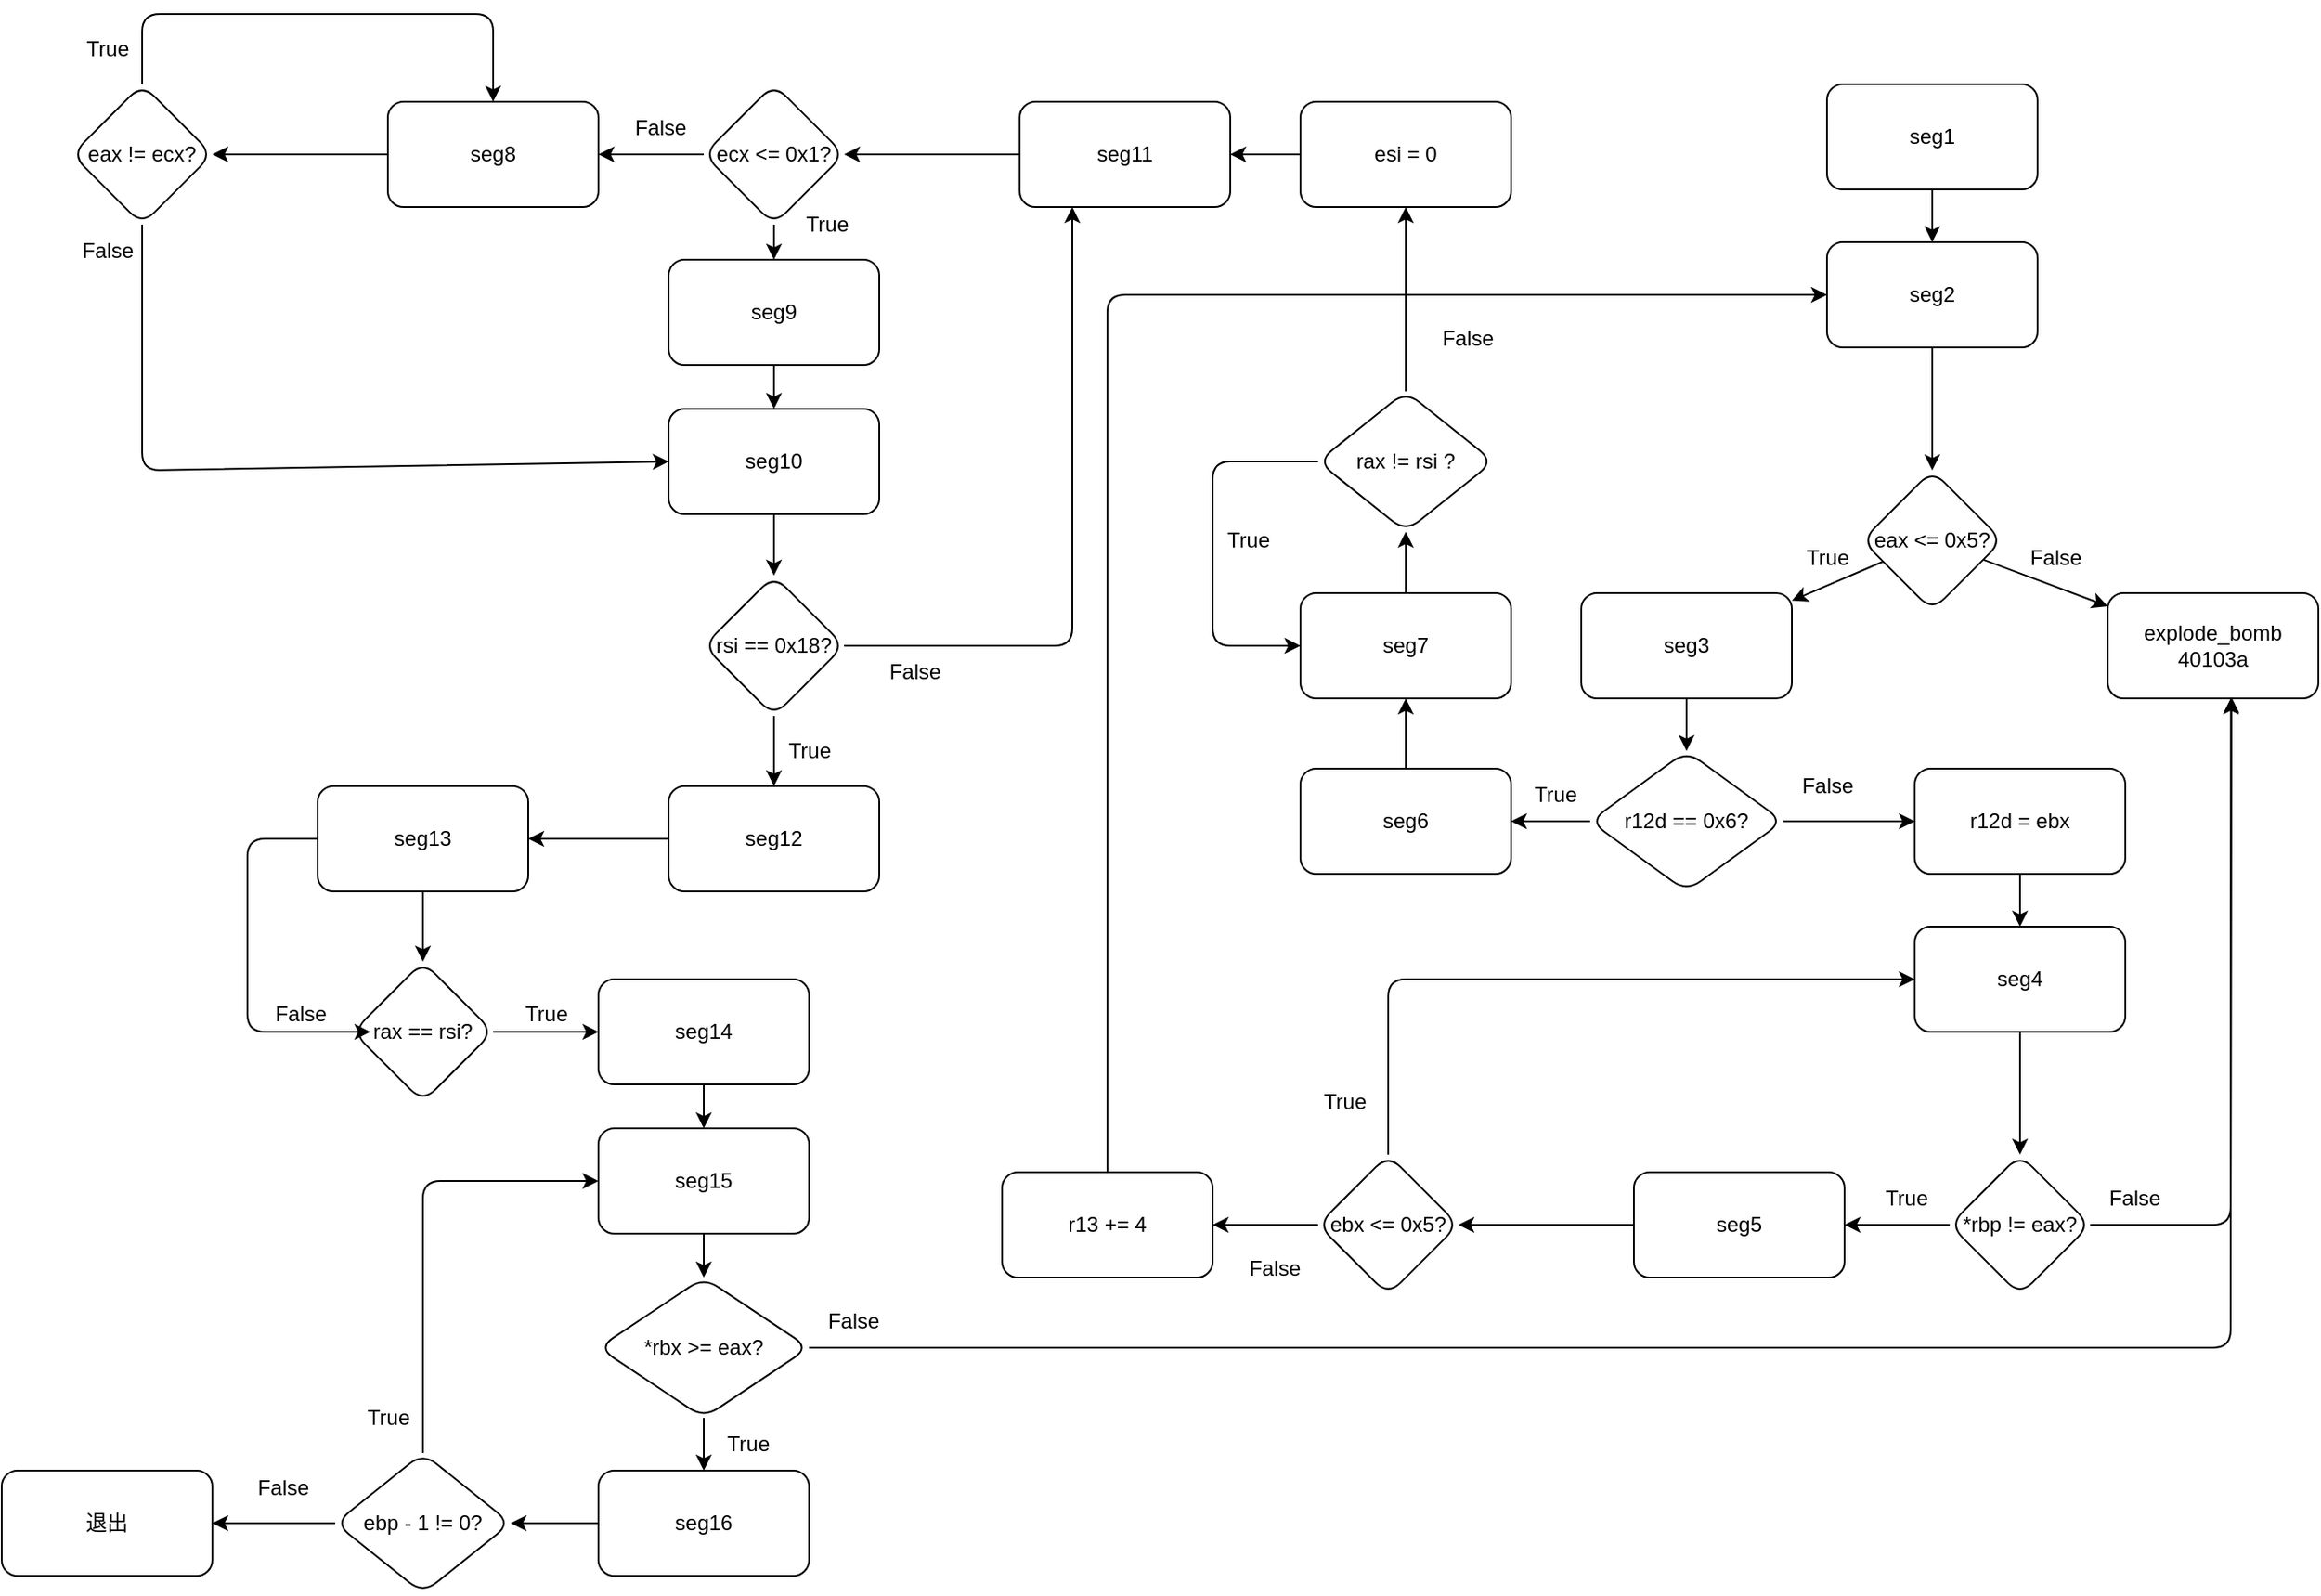 <mxfile>
    <diagram id="3kS4HnqYn3zWJxVb5Pui" name="Page-1">
        <mxGraphModel dx="2198" dy="571" grid="1" gridSize="10" guides="1" tooltips="1" connect="1" arrows="1" fold="1" page="1" pageScale="1" pageWidth="850" pageHeight="1100" math="0" shadow="0">
            <root>
                <mxCell id="0"/>
                <mxCell id="1" parent="0"/>
                <mxCell id="5" value="" style="edgeStyle=none;html=1;" parent="1" source="2" target="4" edge="1">
                    <mxGeometry relative="1" as="geometry"/>
                </mxCell>
                <mxCell id="2" value="seg1" style="rounded=1;whiteSpace=wrap;html=1;" parent="1" vertex="1">
                    <mxGeometry x="170" y="70" width="120" height="60" as="geometry"/>
                </mxCell>
                <mxCell id="7" value="" style="edgeStyle=none;html=1;" parent="1" source="4" target="6" edge="1">
                    <mxGeometry relative="1" as="geometry"/>
                </mxCell>
                <mxCell id="4" value="seg2" style="whiteSpace=wrap;html=1;rounded=1;" parent="1" vertex="1">
                    <mxGeometry x="170" y="160" width="120" height="60" as="geometry"/>
                </mxCell>
                <mxCell id="9" value="" style="edgeStyle=none;html=1;" parent="1" source="6" target="8" edge="1">
                    <mxGeometry relative="1" as="geometry"/>
                </mxCell>
                <mxCell id="12" value="" style="edgeStyle=none;html=1;" parent="1" source="6" target="11" edge="1">
                    <mxGeometry relative="1" as="geometry"/>
                </mxCell>
                <mxCell id="6" value="eax &amp;lt;= 0x5?" style="rhombus;whiteSpace=wrap;html=1;rounded=1;" parent="1" vertex="1">
                    <mxGeometry x="190" y="290" width="80" height="80" as="geometry"/>
                </mxCell>
                <mxCell id="15" value="" style="edgeStyle=none;html=1;" parent="1" source="8" target="14" edge="1">
                    <mxGeometry relative="1" as="geometry"/>
                </mxCell>
                <mxCell id="8" value="seg3" style="whiteSpace=wrap;html=1;rounded=1;" parent="1" vertex="1">
                    <mxGeometry x="30" y="360" width="120" height="60" as="geometry"/>
                </mxCell>
                <mxCell id="10" value="True" style="text;html=1;align=center;verticalAlign=middle;resizable=0;points=[];autosize=1;strokeColor=none;fillColor=none;" parent="1" vertex="1">
                    <mxGeometry x="145" y="325" width="50" height="30" as="geometry"/>
                </mxCell>
                <mxCell id="11" value="explode_bomb&lt;br&gt;40103a" style="whiteSpace=wrap;html=1;rounded=1;" parent="1" vertex="1">
                    <mxGeometry x="330" y="360" width="120" height="60" as="geometry"/>
                </mxCell>
                <mxCell id="13" value="False" style="text;html=1;align=center;verticalAlign=middle;resizable=0;points=[];autosize=1;strokeColor=none;fillColor=none;" parent="1" vertex="1">
                    <mxGeometry x="275" y="325" width="50" height="30" as="geometry"/>
                </mxCell>
                <mxCell id="17" value="" style="edgeStyle=none;html=1;" parent="1" source="14" target="16" edge="1">
                    <mxGeometry relative="1" as="geometry"/>
                </mxCell>
                <mxCell id="20" value="" style="edgeStyle=none;html=1;" parent="1" source="14" target="19" edge="1">
                    <mxGeometry relative="1" as="geometry"/>
                </mxCell>
                <mxCell id="14" value="r12d == 0x6?" style="rhombus;whiteSpace=wrap;html=1;rounded=1;" parent="1" vertex="1">
                    <mxGeometry x="35" y="450" width="110" height="80" as="geometry"/>
                </mxCell>
                <mxCell id="42" value="" style="edgeStyle=none;html=1;" parent="1" source="16" target="41" edge="1">
                    <mxGeometry relative="1" as="geometry"/>
                </mxCell>
                <mxCell id="16" value="seg6" style="whiteSpace=wrap;html=1;rounded=1;" parent="1" vertex="1">
                    <mxGeometry x="-130" y="460" width="120" height="60" as="geometry"/>
                </mxCell>
                <mxCell id="18" value="True" style="text;html=1;align=center;verticalAlign=middle;resizable=0;points=[];autosize=1;strokeColor=none;fillColor=none;" parent="1" vertex="1">
                    <mxGeometry x="-10" y="460" width="50" height="30" as="geometry"/>
                </mxCell>
                <mxCell id="23" value="" style="edgeStyle=none;html=1;" parent="1" source="19" target="22" edge="1">
                    <mxGeometry relative="1" as="geometry"/>
                </mxCell>
                <mxCell id="19" value="r12d = ebx" style="whiteSpace=wrap;html=1;rounded=1;" parent="1" vertex="1">
                    <mxGeometry x="220" y="460" width="120" height="60" as="geometry"/>
                </mxCell>
                <mxCell id="21" value="False" style="text;html=1;align=center;verticalAlign=middle;resizable=0;points=[];autosize=1;strokeColor=none;fillColor=none;" parent="1" vertex="1">
                    <mxGeometry x="145" y="455" width="50" height="30" as="geometry"/>
                </mxCell>
                <mxCell id="25" value="" style="edgeStyle=none;html=1;" parent="1" source="22" target="24" edge="1">
                    <mxGeometry relative="1" as="geometry"/>
                </mxCell>
                <mxCell id="22" value="seg4" style="whiteSpace=wrap;html=1;rounded=1;" parent="1" vertex="1">
                    <mxGeometry x="220" y="550" width="120" height="60" as="geometry"/>
                </mxCell>
                <mxCell id="27" value="" style="edgeStyle=none;html=1;" parent="1" source="24" target="26" edge="1">
                    <mxGeometry relative="1" as="geometry"/>
                </mxCell>
                <mxCell id="30" value="" style="edgeStyle=none;html=1;entryX=0.587;entryY=0.987;entryDx=0;entryDy=0;entryPerimeter=0;" parent="1" source="24" target="11" edge="1">
                    <mxGeometry relative="1" as="geometry">
                        <mxPoint x="380" y="720" as="targetPoint"/>
                        <Array as="points">
                            <mxPoint x="400" y="720"/>
                        </Array>
                    </mxGeometry>
                </mxCell>
                <mxCell id="24" value="*rbp != eax?" style="rhombus;whiteSpace=wrap;html=1;rounded=1;" parent="1" vertex="1">
                    <mxGeometry x="240" y="680" width="80" height="80" as="geometry"/>
                </mxCell>
                <mxCell id="33" value="" style="edgeStyle=none;html=1;" parent="1" source="26" target="32" edge="1">
                    <mxGeometry relative="1" as="geometry"/>
                </mxCell>
                <mxCell id="26" value="seg5" style="whiteSpace=wrap;html=1;rounded=1;" parent="1" vertex="1">
                    <mxGeometry x="60" y="690" width="120" height="60" as="geometry"/>
                </mxCell>
                <mxCell id="28" value="True" style="text;html=1;align=center;verticalAlign=middle;resizable=0;points=[];autosize=1;strokeColor=none;fillColor=none;" parent="1" vertex="1">
                    <mxGeometry x="190" y="690" width="50" height="30" as="geometry"/>
                </mxCell>
                <mxCell id="31" value="False" style="text;html=1;align=center;verticalAlign=middle;resizable=0;points=[];autosize=1;strokeColor=none;fillColor=none;" parent="1" vertex="1">
                    <mxGeometry x="320" y="690" width="50" height="30" as="geometry"/>
                </mxCell>
                <mxCell id="34" style="edgeStyle=none;html=1;entryX=0;entryY=0.5;entryDx=0;entryDy=0;" parent="1" source="32" target="22" edge="1">
                    <mxGeometry relative="1" as="geometry">
                        <Array as="points">
                            <mxPoint x="-80" y="580"/>
                        </Array>
                    </mxGeometry>
                </mxCell>
                <mxCell id="38" value="" style="edgeStyle=none;html=1;" parent="1" source="32" target="37" edge="1">
                    <mxGeometry relative="1" as="geometry"/>
                </mxCell>
                <mxCell id="32" value="ebx &amp;lt;= 0x5?" style="rhombus;whiteSpace=wrap;html=1;rounded=1;" parent="1" vertex="1">
                    <mxGeometry x="-120" y="680" width="80" height="80" as="geometry"/>
                </mxCell>
                <mxCell id="35" value="True" style="text;html=1;align=center;verticalAlign=middle;resizable=0;points=[];autosize=1;strokeColor=none;fillColor=none;" parent="1" vertex="1">
                    <mxGeometry x="-130" y="635" width="50" height="30" as="geometry"/>
                </mxCell>
                <mxCell id="40" style="edgeStyle=none;html=1;entryX=0;entryY=0.5;entryDx=0;entryDy=0;" parent="1" source="37" target="4" edge="1">
                    <mxGeometry relative="1" as="geometry">
                        <Array as="points">
                            <mxPoint x="-240" y="190"/>
                        </Array>
                    </mxGeometry>
                </mxCell>
                <mxCell id="37" value="r13 += 4" style="whiteSpace=wrap;html=1;rounded=1;" parent="1" vertex="1">
                    <mxGeometry x="-300" y="690" width="120" height="60" as="geometry"/>
                </mxCell>
                <mxCell id="39" value="False" style="text;html=1;align=center;verticalAlign=middle;resizable=0;points=[];autosize=1;strokeColor=none;fillColor=none;" parent="1" vertex="1">
                    <mxGeometry x="-170" y="730" width="50" height="30" as="geometry"/>
                </mxCell>
                <mxCell id="46" value="" style="edgeStyle=none;html=1;" parent="1" source="41" target="45" edge="1">
                    <mxGeometry relative="1" as="geometry"/>
                </mxCell>
                <mxCell id="41" value="seg7" style="whiteSpace=wrap;html=1;rounded=1;" parent="1" vertex="1">
                    <mxGeometry x="-130" y="360" width="120" height="60" as="geometry"/>
                </mxCell>
                <mxCell id="47" style="edgeStyle=none;html=1;entryX=0;entryY=0.5;entryDx=0;entryDy=0;" parent="1" source="45" target="41" edge="1">
                    <mxGeometry relative="1" as="geometry">
                        <Array as="points">
                            <mxPoint x="-180" y="285"/>
                            <mxPoint x="-180" y="390"/>
                        </Array>
                    </mxGeometry>
                </mxCell>
                <mxCell id="50" value="" style="edgeStyle=none;html=1;" parent="1" source="45" target="49" edge="1">
                    <mxGeometry relative="1" as="geometry"/>
                </mxCell>
                <mxCell id="45" value="rax != rsi ?" style="rhombus;whiteSpace=wrap;html=1;rounded=1;" parent="1" vertex="1">
                    <mxGeometry x="-120" y="245" width="100" height="80" as="geometry"/>
                </mxCell>
                <mxCell id="48" value="True" style="text;html=1;align=center;verticalAlign=middle;resizable=0;points=[];autosize=1;strokeColor=none;fillColor=none;" parent="1" vertex="1">
                    <mxGeometry x="-185" y="315" width="50" height="30" as="geometry"/>
                </mxCell>
                <mxCell id="52" value="" style="edgeStyle=none;html=1;" parent="1" source="49" target="51" edge="1">
                    <mxGeometry relative="1" as="geometry"/>
                </mxCell>
                <mxCell id="49" value="esi = 0" style="whiteSpace=wrap;html=1;rounded=1;" parent="1" vertex="1">
                    <mxGeometry x="-130" y="80" width="120" height="60" as="geometry"/>
                </mxCell>
                <mxCell id="55" value="" style="edgeStyle=none;html=1;" parent="1" source="51" target="54" edge="1">
                    <mxGeometry relative="1" as="geometry"/>
                </mxCell>
                <mxCell id="51" value="seg11" style="whiteSpace=wrap;html=1;rounded=1;" parent="1" vertex="1">
                    <mxGeometry x="-290" y="80" width="120" height="60" as="geometry"/>
                </mxCell>
                <mxCell id="53" value="False" style="text;html=1;align=center;verticalAlign=middle;resizable=0;points=[];autosize=1;strokeColor=none;fillColor=none;" parent="1" vertex="1">
                    <mxGeometry x="-60" y="200" width="50" height="30" as="geometry"/>
                </mxCell>
                <mxCell id="57" value="" style="edgeStyle=none;html=1;" parent="1" source="54" target="56" edge="1">
                    <mxGeometry relative="1" as="geometry"/>
                </mxCell>
                <mxCell id="60" value="" style="edgeStyle=none;html=1;" parent="1" source="54" target="59" edge="1">
                    <mxGeometry relative="1" as="geometry"/>
                </mxCell>
                <mxCell id="54" value="ecx &amp;lt;= 0x1?" style="rhombus;whiteSpace=wrap;html=1;rounded=1;" parent="1" vertex="1">
                    <mxGeometry x="-470" y="70" width="80" height="80" as="geometry"/>
                </mxCell>
                <mxCell id="63" value="" style="edgeStyle=none;html=1;" parent="1" source="56" target="62" edge="1">
                    <mxGeometry relative="1" as="geometry"/>
                </mxCell>
                <mxCell id="56" value="seg9" style="whiteSpace=wrap;html=1;rounded=1;" parent="1" vertex="1">
                    <mxGeometry x="-490" y="170" width="120" height="60" as="geometry"/>
                </mxCell>
                <mxCell id="58" value="True" style="text;html=1;align=center;verticalAlign=middle;resizable=0;points=[];autosize=1;strokeColor=none;fillColor=none;" parent="1" vertex="1">
                    <mxGeometry x="-425" y="135" width="50" height="30" as="geometry"/>
                </mxCell>
                <mxCell id="99" value="" style="edgeStyle=none;html=1;" parent="1" source="59" target="98" edge="1">
                    <mxGeometry relative="1" as="geometry"/>
                </mxCell>
                <mxCell id="59" value="seg8" style="whiteSpace=wrap;html=1;rounded=1;" parent="1" vertex="1">
                    <mxGeometry x="-650" y="80" width="120" height="60" as="geometry"/>
                </mxCell>
                <mxCell id="61" value="False" style="text;html=1;align=center;verticalAlign=middle;resizable=0;points=[];autosize=1;strokeColor=none;fillColor=none;" parent="1" vertex="1">
                    <mxGeometry x="-520" y="80" width="50" height="30" as="geometry"/>
                </mxCell>
                <mxCell id="65" value="" style="edgeStyle=none;html=1;" parent="1" source="62" target="64" edge="1">
                    <mxGeometry relative="1" as="geometry"/>
                </mxCell>
                <mxCell id="62" value="seg10" style="whiteSpace=wrap;html=1;rounded=1;" parent="1" vertex="1">
                    <mxGeometry x="-490" y="255" width="120" height="60" as="geometry"/>
                </mxCell>
                <mxCell id="67" value="" style="edgeStyle=none;html=1;" parent="1" source="64" target="66" edge="1">
                    <mxGeometry relative="1" as="geometry"/>
                </mxCell>
                <mxCell id="69" style="edgeStyle=none;html=1;entryX=0.25;entryY=1;entryDx=0;entryDy=0;" parent="1" source="64" target="51" edge="1">
                    <mxGeometry relative="1" as="geometry">
                        <Array as="points">
                            <mxPoint x="-260" y="390"/>
                        </Array>
                    </mxGeometry>
                </mxCell>
                <mxCell id="64" value="rsi == 0x18?" style="rhombus;whiteSpace=wrap;html=1;rounded=1;" parent="1" vertex="1">
                    <mxGeometry x="-470" y="350" width="80" height="80" as="geometry"/>
                </mxCell>
                <mxCell id="74" value="" style="edgeStyle=none;html=1;" parent="1" source="66" target="73" edge="1">
                    <mxGeometry relative="1" as="geometry"/>
                </mxCell>
                <mxCell id="66" value="seg12" style="whiteSpace=wrap;html=1;rounded=1;" parent="1" vertex="1">
                    <mxGeometry x="-490" y="470" width="120" height="60" as="geometry"/>
                </mxCell>
                <mxCell id="68" value="True" style="text;html=1;align=center;verticalAlign=middle;resizable=0;points=[];autosize=1;strokeColor=none;fillColor=none;" parent="1" vertex="1">
                    <mxGeometry x="-435" y="435" width="50" height="30" as="geometry"/>
                </mxCell>
                <mxCell id="70" value="False" style="text;html=1;align=center;verticalAlign=middle;resizable=0;points=[];autosize=1;strokeColor=none;fillColor=none;" parent="1" vertex="1">
                    <mxGeometry x="-375" y="390" width="50" height="30" as="geometry"/>
                </mxCell>
                <mxCell id="76" value="" style="edgeStyle=none;html=1;" parent="1" source="73" target="75" edge="1">
                    <mxGeometry relative="1" as="geometry"/>
                </mxCell>
                <mxCell id="73" value="seg13" style="whiteSpace=wrap;html=1;rounded=1;" parent="1" vertex="1">
                    <mxGeometry x="-690" y="470" width="120" height="60" as="geometry"/>
                </mxCell>
                <mxCell id="78" value="" style="edgeStyle=none;html=1;" parent="1" source="75" target="77" edge="1">
                    <mxGeometry relative="1" as="geometry"/>
                </mxCell>
                <mxCell id="75" value="rax == rsi?" style="rhombus;whiteSpace=wrap;html=1;rounded=1;" parent="1" vertex="1">
                    <mxGeometry x="-670" y="570" width="80" height="80" as="geometry"/>
                </mxCell>
                <mxCell id="83" value="" style="edgeStyle=none;html=1;" parent="1" source="77" target="82" edge="1">
                    <mxGeometry relative="1" as="geometry"/>
                </mxCell>
                <mxCell id="77" value="seg14" style="whiteSpace=wrap;html=1;rounded=1;" parent="1" vertex="1">
                    <mxGeometry x="-530" y="580" width="120" height="60" as="geometry"/>
                </mxCell>
                <mxCell id="79" value="True" style="text;html=1;align=center;verticalAlign=middle;resizable=0;points=[];autosize=1;strokeColor=none;fillColor=none;" parent="1" vertex="1">
                    <mxGeometry x="-585" y="585" width="50" height="30" as="geometry"/>
                </mxCell>
                <mxCell id="80" style="edgeStyle=none;html=1;exitX=0;exitY=0.5;exitDx=0;exitDy=0;entryX=0.125;entryY=0.5;entryDx=0;entryDy=0;entryPerimeter=0;" parent="1" source="73" target="75" edge="1">
                    <mxGeometry relative="1" as="geometry">
                        <Array as="points">
                            <mxPoint x="-730" y="500"/>
                            <mxPoint x="-730" y="610"/>
                        </Array>
                    </mxGeometry>
                </mxCell>
                <mxCell id="81" value="False" style="text;html=1;align=center;verticalAlign=middle;resizable=0;points=[];autosize=1;strokeColor=none;fillColor=none;" parent="1" vertex="1">
                    <mxGeometry x="-725" y="585" width="50" height="30" as="geometry"/>
                </mxCell>
                <mxCell id="85" value="" style="edgeStyle=none;html=1;" parent="1" source="82" target="84" edge="1">
                    <mxGeometry relative="1" as="geometry"/>
                </mxCell>
                <mxCell id="82" value="seg15" style="whiteSpace=wrap;html=1;rounded=1;" parent="1" vertex="1">
                    <mxGeometry x="-530" y="665" width="120" height="60" as="geometry"/>
                </mxCell>
                <mxCell id="87" value="" style="edgeStyle=none;html=1;" parent="1" source="84" target="86" edge="1">
                    <mxGeometry relative="1" as="geometry"/>
                </mxCell>
                <mxCell id="89" style="edgeStyle=none;html=1;entryX=0.585;entryY=1;entryDx=0;entryDy=0;entryPerimeter=0;" parent="1" source="84" target="11" edge="1">
                    <mxGeometry relative="1" as="geometry">
                        <Array as="points">
                            <mxPoint x="400" y="790"/>
                        </Array>
                    </mxGeometry>
                </mxCell>
                <mxCell id="84" value="*rbx &amp;gt;= eax?" style="rhombus;whiteSpace=wrap;html=1;rounded=1;" parent="1" vertex="1">
                    <mxGeometry x="-530" y="750" width="120" height="80" as="geometry"/>
                </mxCell>
                <mxCell id="92" value="" style="edgeStyle=none;html=1;" parent="1" source="86" target="91" edge="1">
                    <mxGeometry relative="1" as="geometry"/>
                </mxCell>
                <mxCell id="86" value="seg16" style="whiteSpace=wrap;html=1;rounded=1;" parent="1" vertex="1">
                    <mxGeometry x="-530" y="860" width="120" height="60" as="geometry"/>
                </mxCell>
                <mxCell id="88" value="True" style="text;html=1;align=center;verticalAlign=middle;resizable=0;points=[];autosize=1;strokeColor=none;fillColor=none;" parent="1" vertex="1">
                    <mxGeometry x="-470" y="830" width="50" height="30" as="geometry"/>
                </mxCell>
                <mxCell id="90" value="False" style="text;html=1;align=center;verticalAlign=middle;resizable=0;points=[];autosize=1;strokeColor=none;fillColor=none;" parent="1" vertex="1">
                    <mxGeometry x="-410" y="760" width="50" height="30" as="geometry"/>
                </mxCell>
                <mxCell id="93" style="edgeStyle=none;html=1;entryX=0;entryY=0.5;entryDx=0;entryDy=0;" parent="1" source="91" target="82" edge="1">
                    <mxGeometry relative="1" as="geometry">
                        <Array as="points">
                            <mxPoint x="-630" y="695"/>
                        </Array>
                    </mxGeometry>
                </mxCell>
                <mxCell id="96" value="" style="edgeStyle=none;html=1;" parent="1" source="91" target="95" edge="1">
                    <mxGeometry relative="1" as="geometry"/>
                </mxCell>
                <mxCell id="91" value="ebp - 1 != 0?" style="rhombus;whiteSpace=wrap;html=1;rounded=1;" parent="1" vertex="1">
                    <mxGeometry x="-680" y="850" width="100" height="80" as="geometry"/>
                </mxCell>
                <mxCell id="94" value="True" style="text;html=1;align=center;verticalAlign=middle;resizable=0;points=[];autosize=1;strokeColor=none;fillColor=none;" parent="1" vertex="1">
                    <mxGeometry x="-675" y="815" width="50" height="30" as="geometry"/>
                </mxCell>
                <mxCell id="95" value="退出" style="whiteSpace=wrap;html=1;rounded=1;" parent="1" vertex="1">
                    <mxGeometry x="-870" y="860" width="120" height="60" as="geometry"/>
                </mxCell>
                <mxCell id="97" value="False" style="text;html=1;align=center;verticalAlign=middle;resizable=0;points=[];autosize=1;strokeColor=none;fillColor=none;" parent="1" vertex="1">
                    <mxGeometry x="-735" y="855" width="50" height="30" as="geometry"/>
                </mxCell>
                <mxCell id="102" style="edgeStyle=none;html=1;entryX=0.5;entryY=0;entryDx=0;entryDy=0;" parent="1" source="98" target="59" edge="1">
                    <mxGeometry relative="1" as="geometry">
                        <Array as="points">
                            <mxPoint x="-790" y="30"/>
                            <mxPoint x="-590" y="30"/>
                        </Array>
                    </mxGeometry>
                </mxCell>
                <mxCell id="104" style="edgeStyle=none;html=1;entryX=0;entryY=0.5;entryDx=0;entryDy=0;" parent="1" source="98" target="62" edge="1">
                    <mxGeometry relative="1" as="geometry">
                        <Array as="points">
                            <mxPoint x="-790" y="290"/>
                        </Array>
                    </mxGeometry>
                </mxCell>
                <mxCell id="98" value="eax != ecx?" style="rhombus;whiteSpace=wrap;html=1;rounded=1;" parent="1" vertex="1">
                    <mxGeometry x="-830" y="70" width="80" height="80" as="geometry"/>
                </mxCell>
                <mxCell id="103" value="True" style="text;html=1;align=center;verticalAlign=middle;resizable=0;points=[];autosize=1;strokeColor=none;fillColor=none;" parent="1" vertex="1">
                    <mxGeometry x="-835" y="35" width="50" height="30" as="geometry"/>
                </mxCell>
                <mxCell id="105" value="False" style="text;html=1;align=center;verticalAlign=middle;resizable=0;points=[];autosize=1;strokeColor=none;fillColor=none;" parent="1" vertex="1">
                    <mxGeometry x="-835" y="150" width="50" height="30" as="geometry"/>
                </mxCell>
            </root>
        </mxGraphModel>
    </diagram>
</mxfile>
